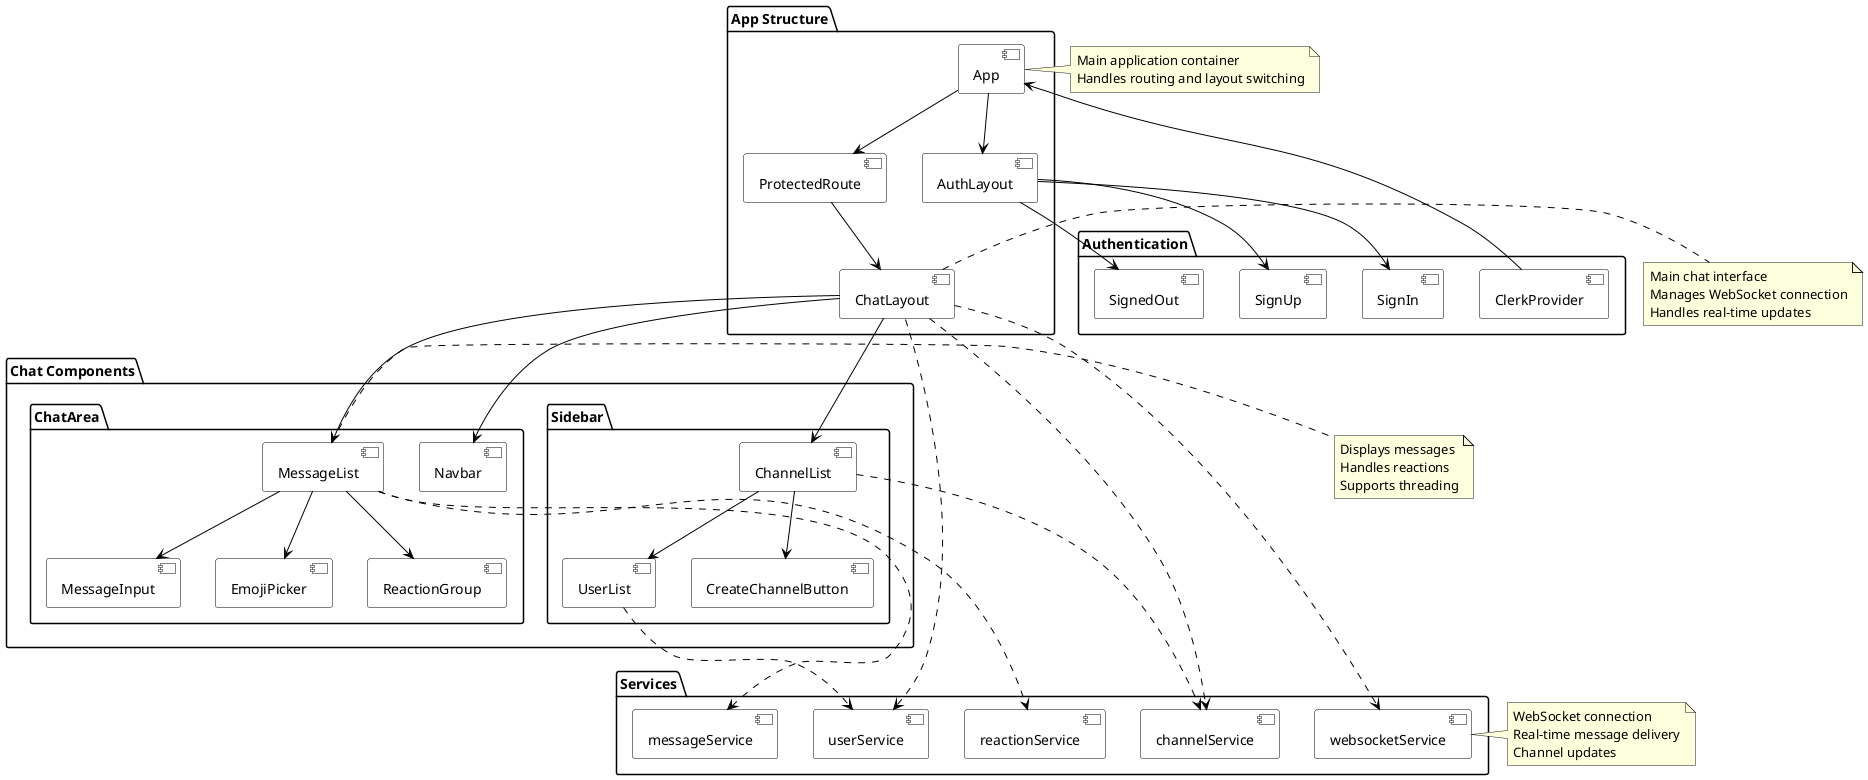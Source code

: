 @startuml Frontend Component Hierarchy

skinparam backgroundColor white
skinparam handwritten false
skinparam component {
    BackgroundColor White
    BorderColor Black
    ArrowColor Black
}

package "App Structure" {
    [App] as app
    [ProtectedRoute] as protectedRoute
    [AuthLayout] as authLayout
    [ChatLayout] as chatLayout
}

package "Authentication" {
    [SignIn] as signIn
    [SignUp] as signUp
    [SignedOut] as signedOut
    [ClerkProvider] as clerkProvider
}

package "Chat Components" {
    package "Sidebar" {
        [ChannelList] as channelList
        [CreateChannelButton] as createChannel
        [UserList] as userList
    }
    
    package "ChatArea" {
        [Navbar] as navbar
        [MessageList] as messageList
        [MessageInput] as messageInput
        [EmojiPicker] as emojiPicker
        [ReactionGroup] as reactionGroup
    }
}

package "Services" {
    [channelService] as channelSvc
    [messageService] as messageSvc
    [websocketService] as wsSvc
    [userService] as userSvc
    [reactionService] as reactionSvc
}

' Main Structure
clerkProvider --> app
app --> protectedRoute
protectedRoute --> chatLayout
app --> authLayout

' Auth Flow
authLayout --> signIn
authLayout --> signUp
authLayout --> signedOut

' Chat Layout Structure
chatLayout --> channelList
chatLayout --> messageList
chatLayout --> navbar

' Sidebar Components
channelList --> createChannel
channelList --> userList

' Chat Area Components
messageList --> messageInput
messageList --> emojiPicker
messageList --> reactionGroup

' Service Dependencies
chatLayout ..> channelSvc
chatLayout ..> wsSvc
chatLayout ..> userSvc
messageList ..> messageSvc
messageList ..> reactionSvc
channelList ..> channelSvc
userList ..> userSvc

note right of app
  Main application container
  Handles routing and layout switching
end note

note right of chatLayout
  Main chat interface
  Manages WebSocket connection
  Handles real-time updates
end note

note right of messageList
  Displays messages
  Handles reactions
  Supports threading
end note

note right of wsSvc
  WebSocket connection
  Real-time message delivery
  Channel updates
end note

@enduml 